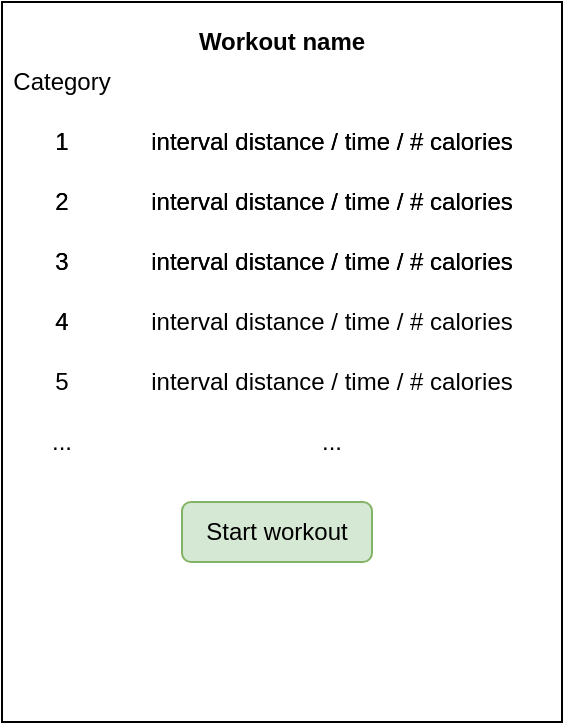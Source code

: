 <mxfile version="14.9.8" type="onedrive" pages="5"><diagram id="xqxK_lrQZdWVCEC6ssWA" name="Workout screen"><mxGraphModel dx="526" dy="306" grid="1" gridSize="10" guides="1" tooltips="1" connect="1" arrows="1" fold="1" page="1" pageScale="1" pageWidth="850" pageHeight="1100" math="0" shadow="0"><root><mxCell id="0"/><mxCell id="1" parent="0"/><mxCell id="6uoS_mF3ld3NHGYXjc0a-1" value="" style="rounded=0;whiteSpace=wrap;html=1;" parent="1" vertex="1"><mxGeometry x="280" y="40" width="280" height="360" as="geometry"/></mxCell><mxCell id="6uoS_mF3ld3NHGYXjc0a-2" value="Workout name" style="text;html=1;strokeColor=none;fillColor=none;align=center;verticalAlign=middle;whiteSpace=wrap;rounded=0;fontStyle=1" parent="1" vertex="1"><mxGeometry x="375" y="50" width="90" height="20" as="geometry"/></mxCell><mxCell id="6uoS_mF3ld3NHGYXjc0a-3" value="Category" style="text;html=1;strokeColor=none;fillColor=none;align=center;verticalAlign=middle;whiteSpace=wrap;rounded=0;" parent="1" vertex="1"><mxGeometry x="290" y="70" width="40" height="20" as="geometry"/></mxCell><mxCell id="6uoS_mF3ld3NHGYXjc0a-4" value="1" style="text;html=1;strokeColor=none;fillColor=none;align=center;verticalAlign=middle;whiteSpace=wrap;rounded=0;" parent="1" vertex="1"><mxGeometry x="290" y="100" width="40" height="20" as="geometry"/></mxCell><mxCell id="6uoS_mF3ld3NHGYXjc0a-5" value="2" style="text;html=1;strokeColor=none;fillColor=none;align=center;verticalAlign=middle;whiteSpace=wrap;rounded=0;" parent="1" vertex="1"><mxGeometry x="290" y="130" width="40" height="20" as="geometry"/></mxCell><mxCell id="6uoS_mF3ld3NHGYXjc0a-6" value="3" style="text;html=1;strokeColor=none;fillColor=none;align=center;verticalAlign=middle;whiteSpace=wrap;rounded=0;" parent="1" vertex="1"><mxGeometry x="290" y="160" width="40" height="20" as="geometry"/></mxCell><mxCell id="6uoS_mF3ld3NHGYXjc0a-7" value="4" style="text;html=1;strokeColor=none;fillColor=none;align=center;verticalAlign=middle;whiteSpace=wrap;rounded=0;" parent="1" vertex="1"><mxGeometry x="290" y="190" width="40" height="20" as="geometry"/></mxCell><mxCell id="6uoS_mF3ld3NHGYXjc0a-9" value="5" style="text;html=1;strokeColor=none;fillColor=none;align=center;verticalAlign=middle;whiteSpace=wrap;rounded=0;" parent="1" vertex="1"><mxGeometry x="290" y="220" width="40" height="20" as="geometry"/></mxCell><mxCell id="6uoS_mF3ld3NHGYXjc0a-10" value="..." style="text;html=1;strokeColor=none;fillColor=none;align=center;verticalAlign=middle;whiteSpace=wrap;rounded=0;" parent="1" vertex="1"><mxGeometry x="290" y="250" width="40" height="20" as="geometry"/></mxCell><mxCell id="6uoS_mF3ld3NHGYXjc0a-11" value="interval distance / time / # calories" style="text;html=1;strokeColor=none;fillColor=none;align=center;verticalAlign=middle;whiteSpace=wrap;rounded=0;" parent="1" vertex="1"><mxGeometry x="350" y="100" width="190" height="20" as="geometry"/></mxCell><mxCell id="6uoS_mF3ld3NHGYXjc0a-12" value="interval distance / time / # calories" style="text;html=1;strokeColor=none;fillColor=none;align=center;verticalAlign=middle;whiteSpace=wrap;rounded=0;" parent="1" vertex="1"><mxGeometry x="350" y="130" width="190" height="20" as="geometry"/></mxCell><mxCell id="6uoS_mF3ld3NHGYXjc0a-13" value="interval distance / time / # calories" style="text;html=1;strokeColor=none;fillColor=none;align=center;verticalAlign=middle;whiteSpace=wrap;rounded=0;" parent="1" vertex="1"><mxGeometry x="350" y="160" width="190" height="20" as="geometry"/></mxCell><mxCell id="6uoS_mF3ld3NHGYXjc0a-14" value="interval distance / time / # calories" style="text;html=1;strokeColor=none;fillColor=none;align=center;verticalAlign=middle;whiteSpace=wrap;rounded=0;" parent="1" vertex="1"><mxGeometry x="350" y="190" width="190" height="20" as="geometry"/></mxCell><mxCell id="6uoS_mF3ld3NHGYXjc0a-15" value="interval distance / time / # calories" style="text;html=1;strokeColor=none;fillColor=none;align=center;verticalAlign=middle;whiteSpace=wrap;rounded=0;" parent="1" vertex="1"><mxGeometry x="350" y="220" width="190" height="20" as="geometry"/></mxCell><mxCell id="6uoS_mF3ld3NHGYXjc0a-16" value="..." style="text;html=1;strokeColor=none;fillColor=none;align=center;verticalAlign=middle;whiteSpace=wrap;rounded=0;" parent="1" vertex="1"><mxGeometry x="425" y="250" width="40" height="20" as="geometry"/></mxCell><mxCell id="6uoS_mF3ld3NHGYXjc0a-17" value="Start workout" style="rounded=1;whiteSpace=wrap;html=1;fillColor=#d5e8d4;strokeColor=#82b366;" parent="1" vertex="1"><mxGeometry x="370" y="290" width="95" height="30" as="geometry"/></mxCell><mxCell id="zjrigIEVroCKLqgh-05e-1" value="1" style="text;html=1;strokeColor=none;fillColor=none;align=center;verticalAlign=middle;whiteSpace=wrap;rounded=0;" vertex="1" parent="1"><mxGeometry x="290" y="100" width="40" height="20" as="geometry"/></mxCell><mxCell id="zjrigIEVroCKLqgh-05e-2" value="interval distance / time / # calories" style="text;html=1;strokeColor=none;fillColor=none;align=center;verticalAlign=middle;whiteSpace=wrap;rounded=0;" vertex="1" parent="1"><mxGeometry x="350" y="100" width="190" height="20" as="geometry"/></mxCell><mxCell id="zjrigIEVroCKLqgh-05e-3" value="2" style="text;html=1;strokeColor=none;fillColor=none;align=center;verticalAlign=middle;whiteSpace=wrap;rounded=0;" vertex="1" parent="1"><mxGeometry x="290" y="130" width="40" height="20" as="geometry"/></mxCell><mxCell id="zjrigIEVroCKLqgh-05e-4" value="interval distance / time / # calories" style="text;html=1;strokeColor=none;fillColor=none;align=center;verticalAlign=middle;whiteSpace=wrap;rounded=0;" vertex="1" parent="1"><mxGeometry x="350" y="130" width="190" height="20" as="geometry"/></mxCell><mxCell id="zjrigIEVroCKLqgh-05e-5" value="3" style="text;html=1;strokeColor=none;fillColor=none;align=center;verticalAlign=middle;whiteSpace=wrap;rounded=0;" vertex="1" parent="1"><mxGeometry x="290" y="160" width="40" height="20" as="geometry"/></mxCell><mxCell id="zjrigIEVroCKLqgh-05e-6" value="interval distance / time / # calories" style="text;html=1;strokeColor=none;fillColor=none;align=center;verticalAlign=middle;whiteSpace=wrap;rounded=0;" vertex="1" parent="1"><mxGeometry x="350" y="160" width="190" height="20" as="geometry"/></mxCell><mxCell id="zjrigIEVroCKLqgh-05e-7" value="4" style="text;html=1;strokeColor=none;fillColor=none;align=center;verticalAlign=middle;whiteSpace=wrap;rounded=0;" vertex="1" parent="1"><mxGeometry x="290" y="190" width="40" height="20" as="geometry"/></mxCell></root></mxGraphModel></diagram><diagram id="FjKG7Qi7dRT2Wm38FdRG" name="Workouts list screen"><mxGraphModel dx="526" dy="306" grid="1" gridSize="10" guides="1" tooltips="1" connect="1" arrows="1" fold="1" page="1" pageScale="1" pageWidth="850" pageHeight="1100" math="0" shadow="0"><root><mxCell id="abQFECPJjBNgvYM4GUHq-0"/><mxCell id="abQFECPJjBNgvYM4GUHq-1" parent="abQFECPJjBNgvYM4GUHq-0"/><mxCell id="xzlFfCQQYQm2GMWNu7B5-0" value="" style="rounded=0;whiteSpace=wrap;html=1;" parent="abQFECPJjBNgvYM4GUHq-1" vertex="1"><mxGeometry x="220" y="40" width="280" height="350" as="geometry"/></mxCell><mxCell id="xzlFfCQQYQm2GMWNu7B5-1" value="Workouts" style="text;html=1;strokeColor=none;fillColor=none;align=center;verticalAlign=middle;whiteSpace=wrap;rounded=0;fontStyle=1" parent="abQFECPJjBNgvYM4GUHq-1" vertex="1"><mxGeometry x="315" y="50" width="90" height="20" as="geometry"/></mxCell><mxCell id="xzlFfCQQYQm2GMWNu7B5-3" value="workout name" style="text;html=1;strokeColor=none;fillColor=none;align=center;verticalAlign=middle;whiteSpace=wrap;rounded=0;" parent="abQFECPJjBNgvYM4GUHq-1" vertex="1"><mxGeometry x="230" y="100" width="120" height="20" as="geometry"/></mxCell><mxCell id="xzlFfCQQYQm2GMWNu7B5-8" value="..." style="text;html=1;strokeColor=none;fillColor=none;align=center;verticalAlign=middle;whiteSpace=wrap;rounded=0;" parent="abQFECPJjBNgvYM4GUHq-1" vertex="1"><mxGeometry x="270" y="250" width="40" height="20" as="geometry"/></mxCell><mxCell id="xzlFfCQQYQm2GMWNu7B5-9" value="category" style="text;html=1;strokeColor=none;fillColor=none;align=center;verticalAlign=middle;whiteSpace=wrap;rounded=0;" parent="abQFECPJjBNgvYM4GUHq-1" vertex="1"><mxGeometry x="400" y="100" width="80" height="20" as="geometry"/></mxCell><mxCell id="xzlFfCQQYQm2GMWNu7B5-10" value="category" style="text;html=1;strokeColor=none;fillColor=none;align=center;verticalAlign=middle;whiteSpace=wrap;rounded=0;" parent="abQFECPJjBNgvYM4GUHq-1" vertex="1"><mxGeometry x="400" y="130" width="80" height="20" as="geometry"/></mxCell><mxCell id="xzlFfCQQYQm2GMWNu7B5-11" value="category" style="text;html=1;strokeColor=none;fillColor=none;align=center;verticalAlign=middle;whiteSpace=wrap;rounded=0;" parent="abQFECPJjBNgvYM4GUHq-1" vertex="1"><mxGeometry x="400" y="160" width="80" height="20" as="geometry"/></mxCell><mxCell id="xzlFfCQQYQm2GMWNu7B5-12" value="category" style="text;html=1;strokeColor=none;fillColor=none;align=center;verticalAlign=middle;whiteSpace=wrap;rounded=0;" parent="abQFECPJjBNgvYM4GUHq-1" vertex="1"><mxGeometry x="400" y="190" width="80" height="20" as="geometry"/></mxCell><mxCell id="xzlFfCQQYQm2GMWNu7B5-13" value="category" style="text;html=1;strokeColor=none;fillColor=none;align=center;verticalAlign=middle;whiteSpace=wrap;rounded=0;" parent="abQFECPJjBNgvYM4GUHq-1" vertex="1"><mxGeometry x="400" y="220" width="80" height="20" as="geometry"/></mxCell><mxCell id="xzlFfCQQYQm2GMWNu7B5-14" value="..." style="text;html=1;strokeColor=none;fillColor=none;align=center;verticalAlign=middle;whiteSpace=wrap;rounded=0;" parent="abQFECPJjBNgvYM4GUHq-1" vertex="1"><mxGeometry x="420" y="250" width="40" height="20" as="geometry"/></mxCell><mxCell id="xzlFfCQQYQm2GMWNu7B5-16" value="workout name" style="text;html=1;strokeColor=none;fillColor=none;align=center;verticalAlign=middle;whiteSpace=wrap;rounded=0;" parent="abQFECPJjBNgvYM4GUHq-1" vertex="1"><mxGeometry x="230" y="130" width="120" height="20" as="geometry"/></mxCell><mxCell id="xzlFfCQQYQm2GMWNu7B5-17" value="workout name" style="text;html=1;strokeColor=none;fillColor=none;align=center;verticalAlign=middle;whiteSpace=wrap;rounded=0;" parent="abQFECPJjBNgvYM4GUHq-1" vertex="1"><mxGeometry x="230" y="160" width="120" height="20" as="geometry"/></mxCell><mxCell id="xzlFfCQQYQm2GMWNu7B5-18" value="workout name" style="text;html=1;strokeColor=none;fillColor=none;align=center;verticalAlign=middle;whiteSpace=wrap;rounded=0;" parent="abQFECPJjBNgvYM4GUHq-1" vertex="1"><mxGeometry x="230" y="190" width="120" height="20" as="geometry"/></mxCell><mxCell id="xzlFfCQQYQm2GMWNu7B5-19" value="workout name" style="text;html=1;strokeColor=none;fillColor=none;align=center;verticalAlign=middle;whiteSpace=wrap;rounded=0;" parent="abQFECPJjBNgvYM4GUHq-1" vertex="1"><mxGeometry x="230" y="220" width="120" height="20" as="geometry"/></mxCell></root></mxGraphModel></diagram><diagram id="D-IyFS59WLtMbJZ_aNjE" name="Exercising screen"><mxGraphModel dx="526" dy="306" grid="1" gridSize="10" guides="1" tooltips="1" connect="1" arrows="1" fold="1" page="1" pageScale="1" pageWidth="850" pageHeight="1100" math="0" shadow="0"><root><mxCell id="SXUqBBO0fy_u859TAIEa-0"/><mxCell id="SXUqBBO0fy_u859TAIEa-1" parent="SXUqBBO0fy_u859TAIEa-0"/><mxCell id="GNsKoGMCo0CyEbAQVDdT-0" value="" style="rounded=0;whiteSpace=wrap;html=1;" vertex="1" parent="SXUqBBO0fy_u859TAIEa-1"><mxGeometry x="220" y="40" width="280" height="350" as="geometry"/></mxCell><mxCell id="M_G7DzNSBWOSfsQwHKWg-0" value="1/5&amp;nbsp;distance / time / # calories" style="text;html=1;strokeColor=none;fillColor=none;align=center;verticalAlign=middle;whiteSpace=wrap;rounded=0;fontStyle=1" vertex="1" parent="SXUqBBO0fy_u859TAIEa-1"><mxGeometry x="272.5" y="50" width="175" height="20" as="geometry"/></mxCell><mxCell id="2QDWgzXuSO4uK7VWXIi0-0" value="Interval time / distance / calories" style="text;html=1;strokeColor=none;fillColor=none;align=center;verticalAlign=middle;whiteSpace=wrap;rounded=0;" vertex="1" parent="SXUqBBO0fy_u859TAIEa-1"><mxGeometry x="265" y="80" width="190" height="20" as="geometry"/></mxCell><mxCell id="2QDWgzXuSO4uK7VWXIi0-2" value="Total time" style="text;html=1;strokeColor=none;fillColor=none;align=center;verticalAlign=middle;whiteSpace=wrap;rounded=0;" vertex="1" parent="SXUqBBO0fy_u859TAIEa-1"><mxGeometry x="317.5" y="110" width="85" height="20" as="geometry"/></mxCell></root></mxGraphModel></diagram><diagram id="_gKZ69mmGg3OtouBxlT1" name="Interval screen"><mxGraphModel dx="526" dy="306" grid="1" gridSize="10" guides="1" tooltips="1" connect="1" arrows="1" fold="1" page="1" pageScale="1" pageWidth="850" pageHeight="1100" math="0" shadow="0"><root><mxCell id="M1dfecNEcsg9D_hS_RBT-0"/><mxCell id="M1dfecNEcsg9D_hS_RBT-1" parent="M1dfecNEcsg9D_hS_RBT-0"/><mxCell id="M1dfecNEcsg9D_hS_RBT-2" value="" style="rounded=0;whiteSpace=wrap;html=1;" vertex="1" parent="M1dfecNEcsg9D_hS_RBT-1"><mxGeometry x="220" y="40" width="280" height="350" as="geometry"/></mxCell><mxCell id="M1dfecNEcsg9D_hS_RBT-3" value="1/5&amp;nbsp;distance / time / # calories" style="text;html=1;strokeColor=none;fillColor=none;align=center;verticalAlign=middle;whiteSpace=wrap;rounded=0;fontStyle=1" vertex="1" parent="M1dfecNEcsg9D_hS_RBT-1"><mxGeometry x="272.5" y="50" width="175" height="20" as="geometry"/></mxCell><mxCell id="M1dfecNEcsg9D_hS_RBT-4" value="Interval completed time / distance" style="text;html=1;strokeColor=none;fillColor=none;align=center;verticalAlign=middle;whiteSpace=wrap;rounded=0;" vertex="1" parent="M1dfecNEcsg9D_hS_RBT-1"><mxGeometry x="265" y="80" width="190" height="20" as="geometry"/></mxCell><mxCell id="M1dfecNEcsg9D_hS_RBT-5" value="Next interval" style="text;html=1;strokeColor=none;fillColor=none;align=center;verticalAlign=middle;whiteSpace=wrap;rounded=0;" vertex="1" parent="M1dfecNEcsg9D_hS_RBT-1"><mxGeometry x="317.5" y="110" width="85" height="20" as="geometry"/></mxCell></root></mxGraphModel></diagram><diagram id="JHO6qXbipXEnwNrFESu0" name="Completed screen"><mxGraphModel dx="526" dy="306" grid="1" gridSize="10" guides="1" tooltips="1" connect="1" arrows="1" fold="1" page="1" pageScale="1" pageWidth="850" pageHeight="1100" math="0" shadow="0"><root><mxCell id="OEujVDkpFlwSZ3pzjtKz-0"/><mxCell id="OEujVDkpFlwSZ3pzjtKz-1" parent="OEujVDkpFlwSZ3pzjtKz-0"/><mxCell id="Jh7OVX5EC8cgBVon2jJh-0" value="" style="rounded=0;whiteSpace=wrap;html=1;" vertex="1" parent="OEujVDkpFlwSZ3pzjtKz-1"><mxGeometry x="220" y="40" width="280" height="350" as="geometry"/></mxCell><mxCell id="Jh7OVX5EC8cgBVon2jJh-1" value="Completed workout" style="text;html=1;strokeColor=none;fillColor=none;align=center;verticalAlign=middle;whiteSpace=wrap;rounded=0;fontStyle=1" vertex="1" parent="OEujVDkpFlwSZ3pzjtKz-1"><mxGeometry x="272.5" y="50" width="175" height="20" as="geometry"/></mxCell><mxCell id="Jh7OVX5EC8cgBVon2jJh-2" value="Total time/distance" style="text;html=1;strokeColor=none;fillColor=none;align=center;verticalAlign=middle;whiteSpace=wrap;rounded=0;" vertex="1" parent="OEujVDkpFlwSZ3pzjtKz-1"><mxGeometry x="265" y="80" width="190" height="20" as="geometry"/></mxCell><mxCell id="Jh7OVX5EC8cgBVon2jJh-3" value="Average heart rate" style="text;html=1;strokeColor=none;fillColor=none;align=center;verticalAlign=middle;whiteSpace=wrap;rounded=0;" vertex="1" parent="OEujVDkpFlwSZ3pzjtKz-1"><mxGeometry x="303.75" y="110" width="112.5" height="20" as="geometry"/></mxCell><mxCell id="wJpD6zpmPiKxd_fvKH6R-0" value="..." style="text;html=1;strokeColor=none;fillColor=none;align=center;verticalAlign=middle;whiteSpace=wrap;rounded=0;" vertex="1" parent="OEujVDkpFlwSZ3pzjtKz-1"><mxGeometry x="235" y="290" width="40" height="20" as="geometry"/></mxCell><mxCell id="wJpD6zpmPiKxd_fvKH6R-1" value="Completed distance / time" style="text;html=1;strokeColor=none;fillColor=none;align=center;verticalAlign=middle;whiteSpace=wrap;rounded=0;" vertex="1" parent="OEujVDkpFlwSZ3pzjtKz-1"><mxGeometry x="295" y="230" width="190" height="20" as="geometry"/></mxCell><mxCell id="wJpD6zpmPiKxd_fvKH6R-2" value="Completed distance / time" style="text;html=1;strokeColor=none;fillColor=none;align=center;verticalAlign=middle;whiteSpace=wrap;rounded=0;" vertex="1" parent="OEujVDkpFlwSZ3pzjtKz-1"><mxGeometry x="295" y="260" width="190" height="20" as="geometry"/></mxCell><mxCell id="wJpD6zpmPiKxd_fvKH6R-3" value="..." style="text;html=1;strokeColor=none;fillColor=none;align=center;verticalAlign=middle;whiteSpace=wrap;rounded=0;" vertex="1" parent="OEujVDkpFlwSZ3pzjtKz-1"><mxGeometry x="370" y="290" width="40" height="20" as="geometry"/></mxCell><mxCell id="wJpD6zpmPiKxd_fvKH6R-4" value="Interval 1" style="text;html=1;strokeColor=none;fillColor=none;align=center;verticalAlign=middle;whiteSpace=wrap;rounded=0;" vertex="1" parent="OEujVDkpFlwSZ3pzjtKz-1"><mxGeometry x="235" y="140" width="55" height="20" as="geometry"/></mxCell><mxCell id="wJpD6zpmPiKxd_fvKH6R-5" value="Completed distance / time" style="text;html=1;strokeColor=none;fillColor=none;align=center;verticalAlign=middle;whiteSpace=wrap;rounded=0;" vertex="1" parent="OEujVDkpFlwSZ3pzjtKz-1"><mxGeometry x="295" y="140" width="190" height="20" as="geometry"/></mxCell><mxCell id="wJpD6zpmPiKxd_fvKH6R-6" value="Interval 2" style="text;html=1;strokeColor=none;fillColor=none;align=center;verticalAlign=middle;whiteSpace=wrap;rounded=0;" vertex="1" parent="OEujVDkpFlwSZ3pzjtKz-1"><mxGeometry x="235" y="170" width="55" height="20" as="geometry"/></mxCell><mxCell id="wJpD6zpmPiKxd_fvKH6R-7" value="Completed distance / time" style="text;html=1;strokeColor=none;fillColor=none;align=center;verticalAlign=middle;whiteSpace=wrap;rounded=0;" vertex="1" parent="OEujVDkpFlwSZ3pzjtKz-1"><mxGeometry x="295" y="170" width="190" height="20" as="geometry"/></mxCell><mxCell id="wJpD6zpmPiKxd_fvKH6R-8" value="Interval 3" style="text;html=1;strokeColor=none;fillColor=none;align=center;verticalAlign=middle;whiteSpace=wrap;rounded=0;" vertex="1" parent="OEujVDkpFlwSZ3pzjtKz-1"><mxGeometry x="235" y="200" width="55" height="20" as="geometry"/></mxCell><mxCell id="wJpD6zpmPiKxd_fvKH6R-9" value="Completed distance / time" style="text;html=1;strokeColor=none;fillColor=none;align=center;verticalAlign=middle;whiteSpace=wrap;rounded=0;" vertex="1" parent="OEujVDkpFlwSZ3pzjtKz-1"><mxGeometry x="295" y="200" width="190" height="20" as="geometry"/></mxCell><mxCell id="wJpD6zpmPiKxd_fvKH6R-10" value="Interval 4" style="text;html=1;strokeColor=none;fillColor=none;align=center;verticalAlign=middle;whiteSpace=wrap;rounded=0;" vertex="1" parent="OEujVDkpFlwSZ3pzjtKz-1"><mxGeometry x="235" y="230" width="55" height="20" as="geometry"/></mxCell><mxCell id="wJpD6zpmPiKxd_fvKH6R-11" value="Interval 5" style="text;html=1;strokeColor=none;fillColor=none;align=center;verticalAlign=middle;whiteSpace=wrap;rounded=0;" vertex="1" parent="OEujVDkpFlwSZ3pzjtKz-1"><mxGeometry x="235" y="260" width="55" height="20" as="geometry"/></mxCell><mxCell id="LM5lJTw1VebeDJWW632w-0" value="Complete workout" style="rounded=1;whiteSpace=wrap;html=1;fillColor=#d5e8d4;strokeColor=#82b366;" vertex="1" parent="OEujVDkpFlwSZ3pzjtKz-1"><mxGeometry x="306.25" y="340" width="107.5" height="30" as="geometry"/></mxCell></root></mxGraphModel></diagram></mxfile>